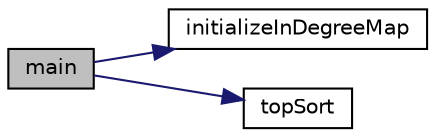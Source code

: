 digraph "main"
{
 // LATEX_PDF_SIZE
  edge [fontname="Helvetica",fontsize="10",labelfontname="Helvetica",labelfontsize="10"];
  node [fontname="Helvetica",fontsize="10",shape=record];
  rankdir="LR";
  Node1 [label="main",height=0.2,width=0.4,color="black", fillcolor="grey75", style="filled", fontcolor="black",tooltip=" "];
  Node1 -> Node2 [color="midnightblue",fontsize="10",style="solid",fontname="Helvetica"];
  Node2 [label="initializeInDegreeMap",height=0.2,width=0.4,color="black", fillcolor="white", style="filled",URL="$topological_8cpp.html#ad1c08ebe049f7f8f7d866948d94b6f31",tooltip=" "];
  Node1 -> Node3 [color="midnightblue",fontsize="10",style="solid",fontname="Helvetica"];
  Node3 [label="topSort",height=0.2,width=0.4,color="black", fillcolor="white", style="filled",URL="$topological_8cpp.html#a7311571287cce092328aefa5cfbc3c75",tooltip=" "];
}
